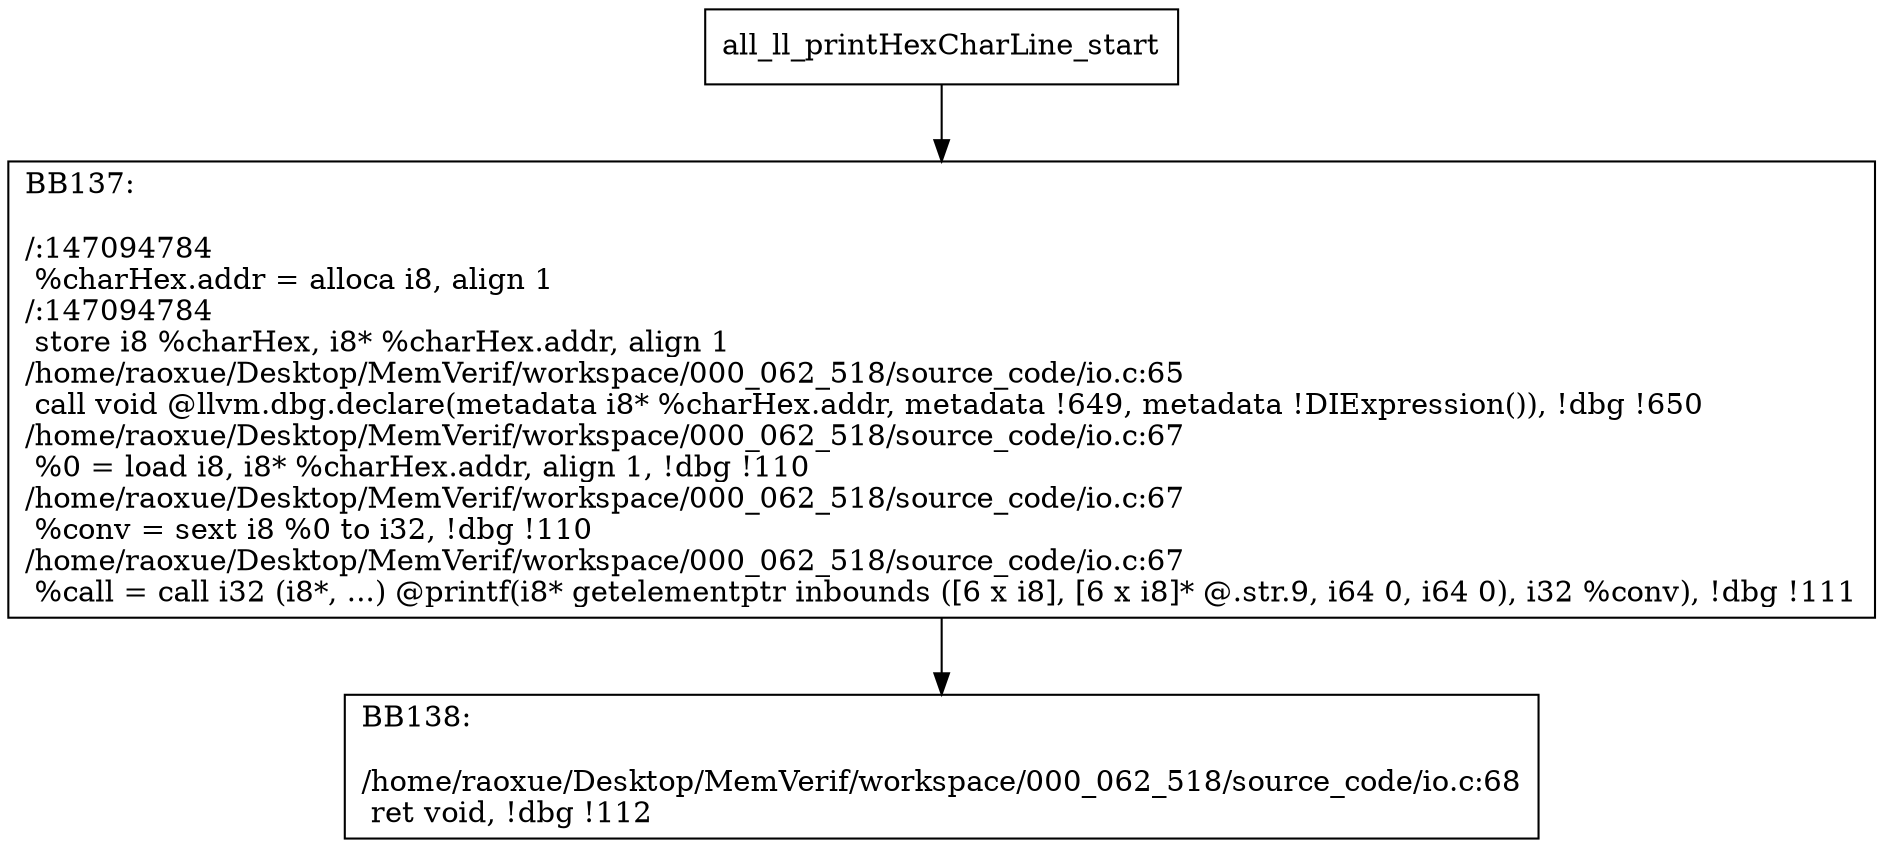 digraph "CFG for'all_ll_printHexCharLine' function" {
	BBall_ll_printHexCharLine_start[shape=record,label="{all_ll_printHexCharLine_start}"];
	BBall_ll_printHexCharLine_start-> all_ll_printHexCharLineBB137;
	all_ll_printHexCharLineBB137 [shape=record, label="{BB137:\l\l/:147094784\l
  %charHex.addr = alloca i8, align 1\l
/:147094784\l
  store i8 %charHex, i8* %charHex.addr, align 1\l
/home/raoxue/Desktop/MemVerif/workspace/000_062_518/source_code/io.c:65\l
  call void @llvm.dbg.declare(metadata i8* %charHex.addr, metadata !649, metadata !DIExpression()), !dbg !650\l
/home/raoxue/Desktop/MemVerif/workspace/000_062_518/source_code/io.c:67\l
  %0 = load i8, i8* %charHex.addr, align 1, !dbg !110\l
/home/raoxue/Desktop/MemVerif/workspace/000_062_518/source_code/io.c:67\l
  %conv = sext i8 %0 to i32, !dbg !110\l
/home/raoxue/Desktop/MemVerif/workspace/000_062_518/source_code/io.c:67\l
  %call = call i32 (i8*, ...) @printf(i8* getelementptr inbounds ([6 x i8], [6 x i8]* @.str.9, i64 0, i64 0), i32 %conv), !dbg !111\l
}"];
	all_ll_printHexCharLineBB137-> all_ll_printHexCharLineBB138;
	all_ll_printHexCharLineBB138 [shape=record, label="{BB138:\l\l/home/raoxue/Desktop/MemVerif/workspace/000_062_518/source_code/io.c:68\l
  ret void, !dbg !112\l
}"];
}
